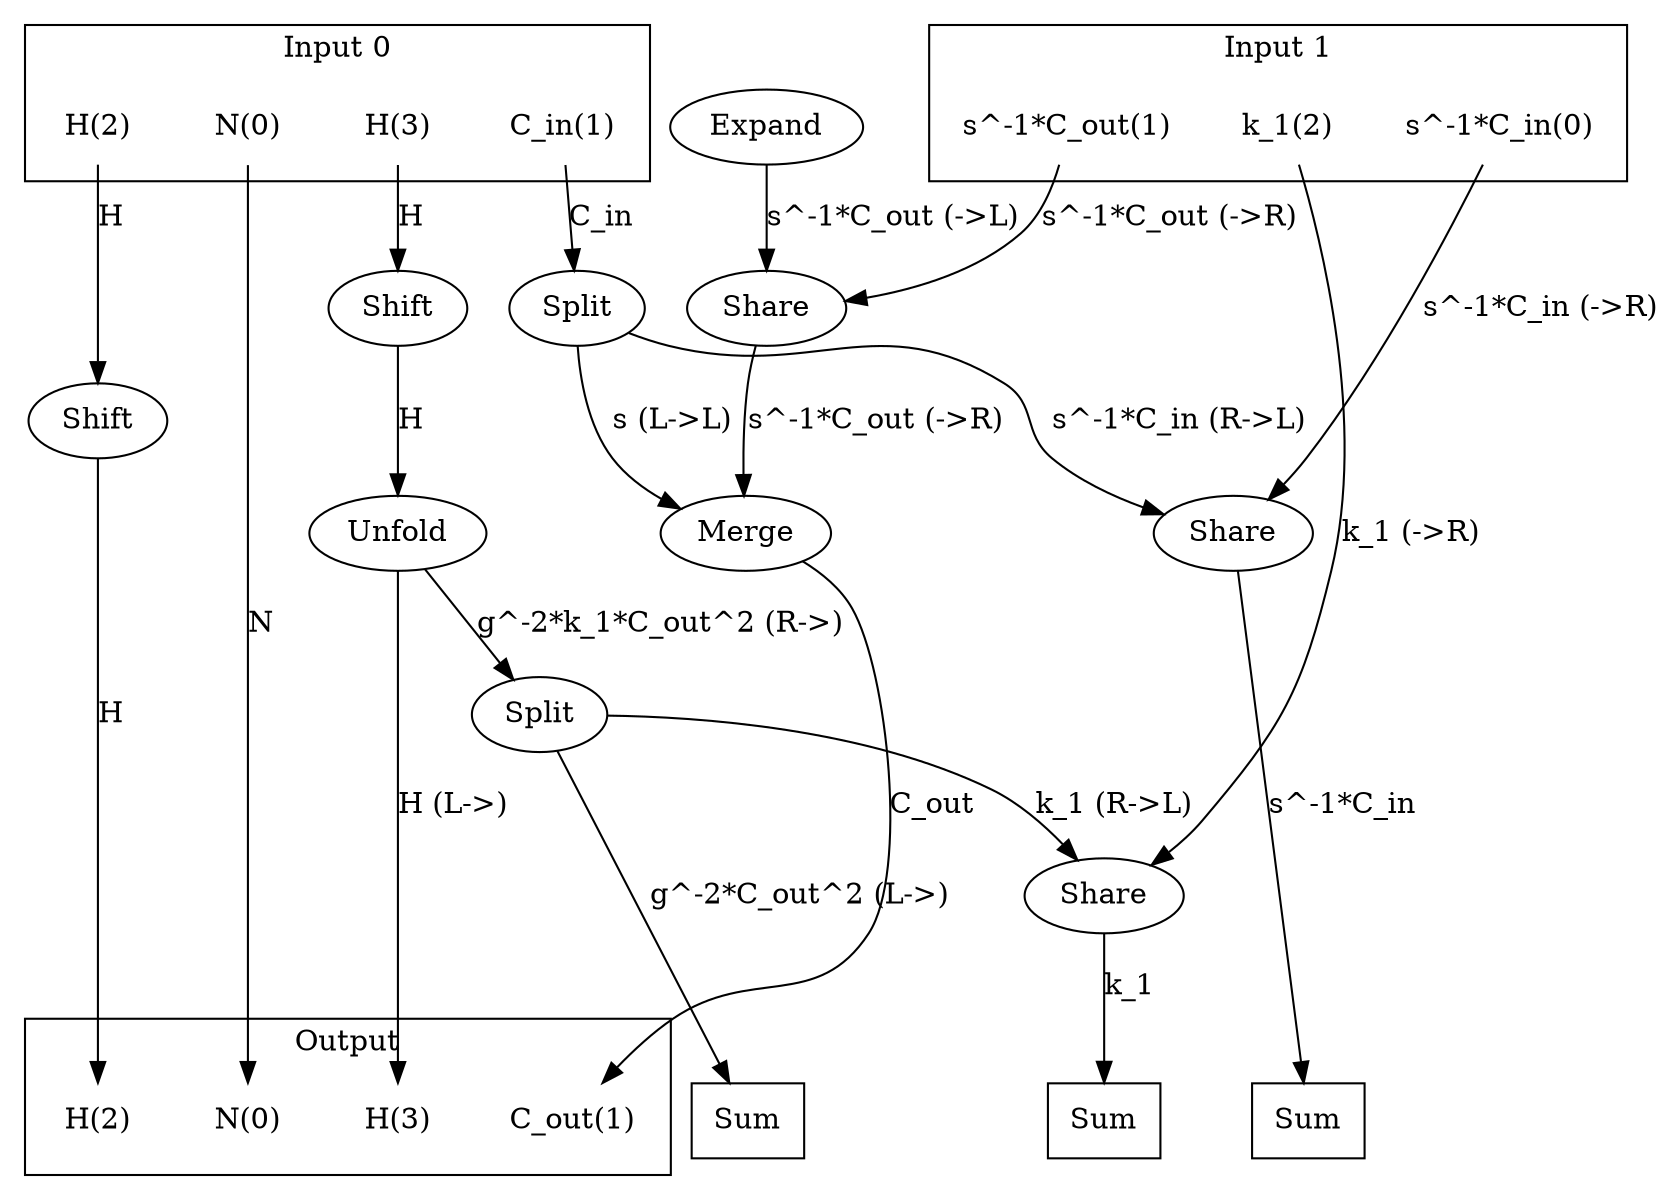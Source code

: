 digraph kernel_generated {
newrank = true;
op_0x55672bdfa5d0 [label="Share"];
op_0x55672bdfa670 [label="Share"];
op_0x55672bdfa850 [label="Share"];
op_0x55672bdfaa78 [label="Expand"];
op_0x55672bdfb280 [label="Shift"];
op_0x55672bdfb400 [label="Shift"];
op_0x55672bdfbd40 [label="Merge"];
op_0x55672bdfc870 [label="Split"];
op_0x55672bdfce40 [label="Unfold"];
op_0x55672be1ca70 [label="Split"];
reduce_0x7f5278003a98 [label="Sum", shape=box];
reduce_0x7f527800deb0 [label="Sum", shape=box];
reduce_0x7f52780072d0 [label="Sum", shape=box];
subgraph cluster_out {
label = "Output";
out_0 [label="N(0)", shape=none];
out_1 [label="C_out(1)", shape=none];
out_2 [label="H(2)", shape=none];
out_3 [label="H(3)", shape=none];
}
{ rank = same;
reduce_0x7f5278003a98;
reduce_0x7f527800deb0;
reduce_0x7f52780072d0;
out_0;
out_1;
out_2;
out_3;
}
subgraph cluster_in_0 {
label = "Input 0";
in_0_0 [label="N(0)", shape=none];
in_0_1 [label="C_in(1)", shape=none];
in_0_2 [label="H(2)", shape=none];
in_0_3 [label="H(3)", shape=none];
}
subgraph cluster_in_1 {
label = "Input 1";
in_1_0 [label="s^-1*C_in(0)", shape=none];
in_1_1 [label="s^-1*C_out(1)", shape=none];
in_1_2 [label="k_1(2)", shape=none];
}
{ rank = same;
in_0_0;
in_0_1;
in_0_2;
in_0_3;
in_1_0;
in_1_1;
in_1_2;
}
in_0_0 -> out_0 [label="N"];
in_0_1 -> op_0x55672bdfc870 [label="C_in"];
in_0_2 -> op_0x55672bdfb280 [label="H"];
in_0_3 -> op_0x55672bdfb400 [label="H"];
in_1_0 -> op_0x55672bdfa5d0 [label="s^-1*C_in (->R)"];
in_1_1 -> op_0x55672bdfa670 [label="s^-1*C_out (->R)"];
in_1_2 -> op_0x55672bdfa850 [label="k_1 (->R)"];
op_0x55672bdfbd40 -> out_1 [label="C_out"];
op_0x55672bdfb280 -> out_2 [label="H"];
op_0x55672bdfce40 -> out_3 [label="H (L->)"];
op_0x55672bdfc870 -> op_0x55672bdfa5d0 [label="s^-1*C_in (R->L)"];
op_0x55672bdfaa78 -> op_0x55672bdfa670 [label="s^-1*C_out (->L)"];
op_0x55672be1ca70 -> op_0x55672bdfa850 [label="k_1 (R->L)"];
op_0x55672bdfc870 -> op_0x55672bdfbd40 [label="s (L->L)"];
op_0x55672bdfa670 -> op_0x55672bdfbd40 [label="s^-1*C_out (->R)"];
op_0x55672bdfb400 -> op_0x55672bdfce40 [label="H"];
op_0x55672bdfce40 -> op_0x55672be1ca70 [label="g^-2*k_1*C_out^2 (R->)"];
op_0x55672bdfa850 -> reduce_0x7f5278003a98 [label="k_1"];
op_0x55672bdfa5d0 -> reduce_0x7f52780072d0 [label="s^-1*C_in"];
op_0x55672be1ca70 -> reduce_0x7f527800deb0 [label="g^-2*C_out^2 (L->)"];
}
